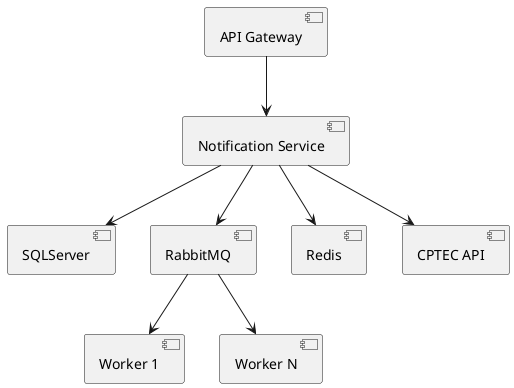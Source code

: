 @startuml
[API Gateway] --> [Notification Service]
[Notification Service] --> [SQLServer]
[Notification Service] --> [RabbitMQ]
[RabbitMQ] --> [Worker 1]
[RabbitMQ] --> [Worker N]
[Notification Service] --> [Redis]
[Notification Service] --> [CPTEC API]
@enduml